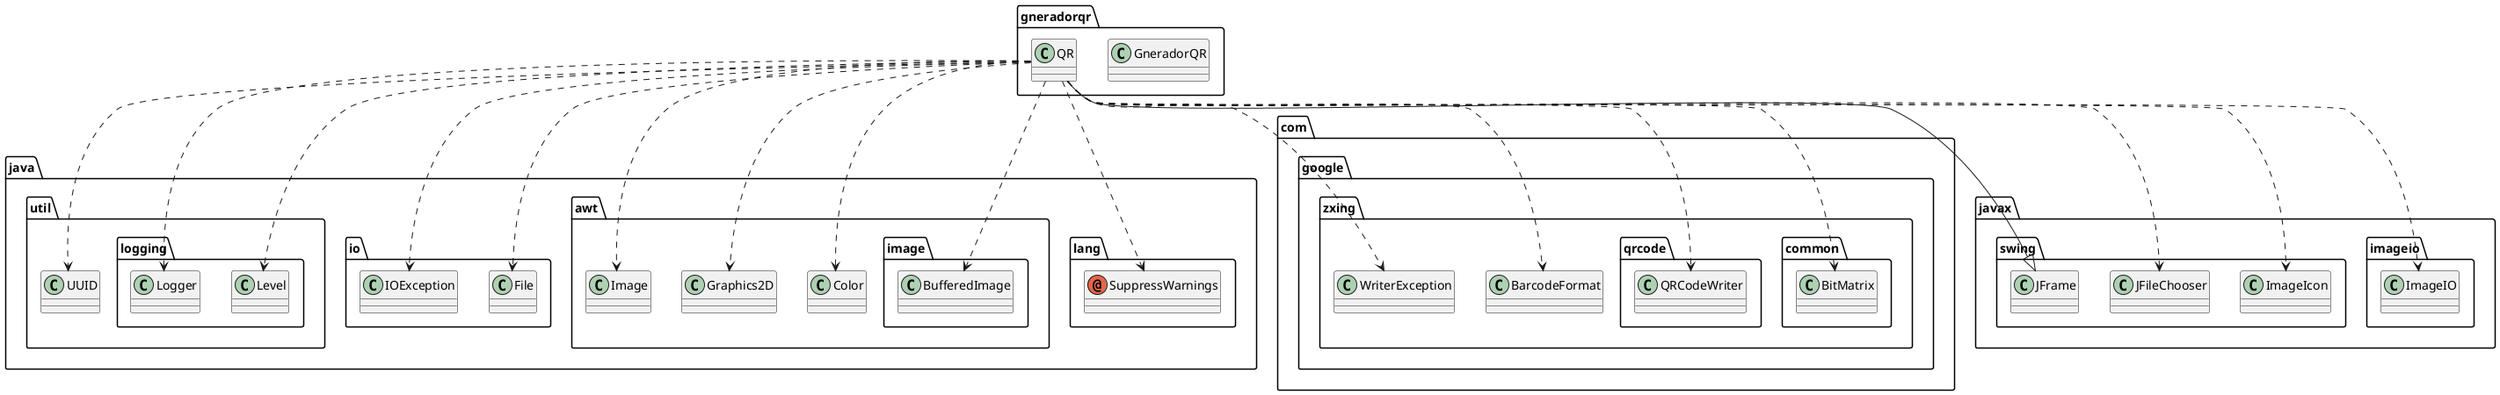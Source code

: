 @startuml
annotation java.lang.SuppressWarnings
class com.google.zxing.BarcodeFormat
class com.google.zxing.WriterException
class com.google.zxing.common.BitMatrix
class com.google.zxing.qrcode.QRCodeWriter
class gneradorqr.GneradorQR
class gneradorqr.QR
class java.awt.Color
class java.awt.Graphics2D
class java.awt.Image
class java.awt.image.BufferedImage
class java.io.File
class java.io.IOException
class java.util.UUID
class java.util.logging.Level
class java.util.logging.Logger
class javax.imageio.ImageIO
class javax.swing.ImageIcon
class javax.swing.JFileChooser
class javax.swing.JFrame
gneradorqr.QR ..> java.lang.SuppressWarnings
gneradorqr.QR ..> com.google.zxing.BarcodeFormat
gneradorqr.QR ..> com.google.zxing.WriterException
gneradorqr.QR ..> com.google.zxing.common.BitMatrix
gneradorqr.QR ..> com.google.zxing.qrcode.QRCodeWriter
gneradorqr.QR ..> java.awt.Color
gneradorqr.QR ..> java.awt.Graphics2D
gneradorqr.QR ..> java.awt.Image
gneradorqr.QR ..> java.awt.image.BufferedImage
gneradorqr.QR ..> java.io.File
gneradorqr.QR ..> java.io.IOException
gneradorqr.QR ..> java.util.UUID
gneradorqr.QR ..> java.util.logging.Level
gneradorqr.QR ..> java.util.logging.Logger
gneradorqr.QR ..> javax.imageio.ImageIO
gneradorqr.QR ..> javax.swing.ImageIcon
gneradorqr.QR ..> javax.swing.JFileChooser
gneradorqr.QR --|> javax.swing.JFrame
@enduml